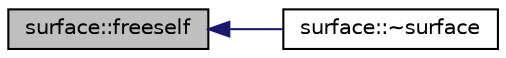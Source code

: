 digraph "surface::freeself"
{
  edge [fontname="Helvetica",fontsize="10",labelfontname="Helvetica",labelfontsize="10"];
  node [fontname="Helvetica",fontsize="10",shape=record];
  rankdir="LR";
  Node2497 [label="surface::freeself",height=0.2,width=0.4,color="black", fillcolor="grey75", style="filled", fontcolor="black"];
  Node2497 -> Node2498 [dir="back",color="midnightblue",fontsize="10",style="solid",fontname="Helvetica"];
  Node2498 [label="surface::~surface",height=0.2,width=0.4,color="black", fillcolor="white", style="filled",URL="$d5/d88/classsurface.html#a0d468eb3f6583074c61925c838ab7e42"];
}

